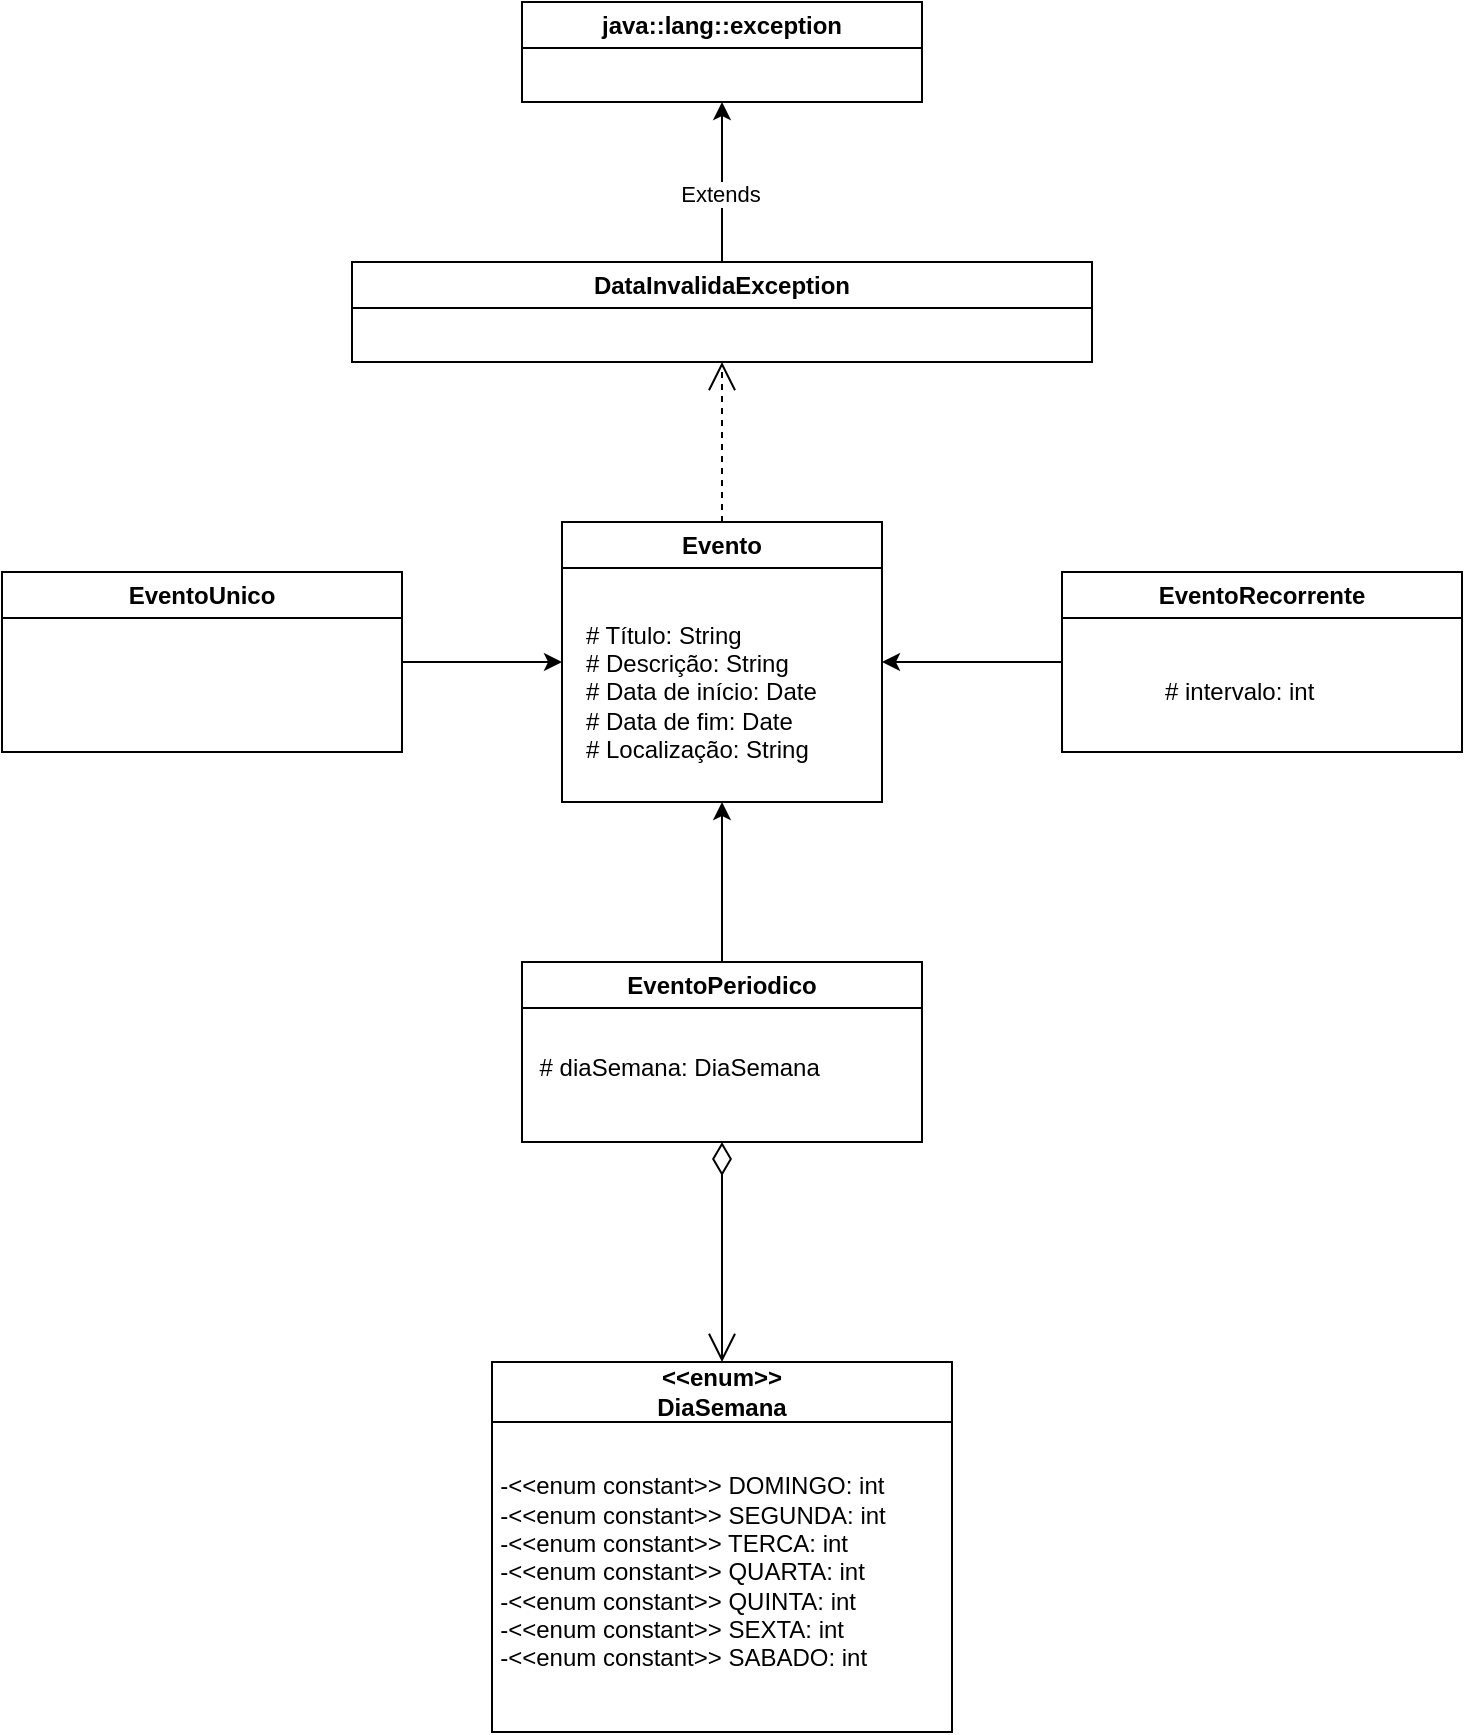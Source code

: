 <mxfile version="24.2.0" type="device">
  <diagram name="Página-1" id="6MDEO8nTmp8V8KfOkowU">
    <mxGraphModel dx="1195" dy="650" grid="1" gridSize="10" guides="1" tooltips="1" connect="1" arrows="1" fold="1" page="1" pageScale="1" pageWidth="827" pageHeight="1169" math="0" shadow="0">
      <root>
        <mxCell id="0" />
        <mxCell id="1" parent="0" />
        <mxCell id="NdLwJJGhYDe_GoTFKJ-q-1" value="Evento" style="swimlane;whiteSpace=wrap;html=1;" vertex="1" parent="1">
          <mxGeometry x="310" y="280" width="160" height="140" as="geometry" />
        </mxCell>
        <mxCell id="NdLwJJGhYDe_GoTFKJ-q-2" value="# Título: String&lt;br&gt;# Descrição: String&lt;br&gt;# Data de início: Date&lt;br&gt;# Data de fim: Date&lt;br&gt;# Localização: String" style="text;html=1;align=left;verticalAlign=middle;resizable=0;points=[];autosize=1;strokeColor=none;fillColor=none;" vertex="1" parent="NdLwJJGhYDe_GoTFKJ-q-1">
          <mxGeometry x="10" y="40" width="140" height="90" as="geometry" />
        </mxCell>
        <mxCell id="NdLwJJGhYDe_GoTFKJ-q-3" value="DataInvalidaException" style="swimlane;whiteSpace=wrap;html=1;" vertex="1" parent="1">
          <mxGeometry x="205" y="150" width="370" height="50" as="geometry" />
        </mxCell>
        <mxCell id="NdLwJJGhYDe_GoTFKJ-q-6" value="" style="endArrow=open;endSize=12;dashed=1;html=1;rounded=0;exitX=0.5;exitY=0;exitDx=0;exitDy=0;entryX=0.5;entryY=1;entryDx=0;entryDy=0;" edge="1" parent="1" source="NdLwJJGhYDe_GoTFKJ-q-1" target="NdLwJJGhYDe_GoTFKJ-q-3">
          <mxGeometry width="160" relative="1" as="geometry">
            <mxPoint x="330" y="300" as="sourcePoint" />
            <mxPoint x="400" y="200" as="targetPoint" />
          </mxGeometry>
        </mxCell>
        <mxCell id="NdLwJJGhYDe_GoTFKJ-q-7" value="java::lang::exception" style="swimlane;whiteSpace=wrap;html=1;" vertex="1" parent="1">
          <mxGeometry x="290" y="20" width="200" height="50" as="geometry" />
        </mxCell>
        <mxCell id="NdLwJJGhYDe_GoTFKJ-q-9" value="" style="endArrow=classic;html=1;rounded=0;entryX=0.5;entryY=1;entryDx=0;entryDy=0;exitX=0.5;exitY=0;exitDx=0;exitDy=0;" edge="1" parent="1" source="NdLwJJGhYDe_GoTFKJ-q-3" target="NdLwJJGhYDe_GoTFKJ-q-7">
          <mxGeometry width="50" height="50" relative="1" as="geometry">
            <mxPoint x="390" y="330" as="sourcePoint" />
            <mxPoint x="440" y="280" as="targetPoint" />
          </mxGeometry>
        </mxCell>
        <mxCell id="NdLwJJGhYDe_GoTFKJ-q-10" value="Extends" style="edgeLabel;html=1;align=center;verticalAlign=middle;resizable=0;points=[];" vertex="1" connectable="0" parent="NdLwJJGhYDe_GoTFKJ-q-9">
          <mxGeometry x="-0.15" y="1" relative="1" as="geometry">
            <mxPoint as="offset" />
          </mxGeometry>
        </mxCell>
        <mxCell id="NdLwJJGhYDe_GoTFKJ-q-11" value="&amp;lt;&amp;lt;enum&amp;gt;&amp;gt;&lt;div&gt;DiaSemana&lt;/div&gt;" style="swimlane;whiteSpace=wrap;html=1;startSize=30;" vertex="1" parent="1">
          <mxGeometry x="275" y="700" width="230" height="185" as="geometry" />
        </mxCell>
        <mxCell id="NdLwJJGhYDe_GoTFKJ-q-12" value="&lt;div style=&quot;text-align: left;&quot;&gt;&lt;span style=&quot;background-color: initial;&quot;&gt;-&amp;lt;&amp;lt;enum constant&amp;gt;&amp;gt; DOMINGO: int&lt;/span&gt;&lt;/div&gt;&lt;div style=&quot;text-align: left;&quot;&gt;-&amp;lt;&amp;lt;enum constant&amp;gt;&amp;gt; SEGUNDA: int&lt;br&gt;&lt;/div&gt;&lt;div style=&quot;text-align: left;&quot;&gt;-&amp;lt;&amp;lt;enum constant&amp;gt;&amp;gt; TERCA: int&lt;br&gt;&lt;/div&gt;&lt;div style=&quot;text-align: left;&quot;&gt;-&amp;lt;&amp;lt;enum constant&amp;gt;&amp;gt; QUARTA: int&lt;br&gt;&lt;/div&gt;&lt;div style=&quot;text-align: left;&quot;&gt;-&amp;lt;&amp;lt;enum constant&amp;gt;&amp;gt; QUINTA: int&lt;br&gt;&lt;/div&gt;&lt;div style=&quot;text-align: left;&quot;&gt;-&amp;lt;&amp;lt;enum constant&amp;gt;&amp;gt; SEXTA: int&lt;br&gt;&lt;/div&gt;&lt;div style=&quot;text-align: left;&quot;&gt;-&amp;lt;&amp;lt;enum constant&amp;gt;&amp;gt; SABADO: int&lt;br&gt;&lt;/div&gt;" style="text;html=1;align=center;verticalAlign=middle;resizable=0;points=[];autosize=1;strokeColor=none;fillColor=none;" vertex="1" parent="NdLwJJGhYDe_GoTFKJ-q-11">
          <mxGeometry x="-10" y="50" width="220" height="110" as="geometry" />
        </mxCell>
        <mxCell id="NdLwJJGhYDe_GoTFKJ-q-13" value="" style="endArrow=open;html=1;endSize=12;startArrow=diamondThin;startSize=14;startFill=0;edgeStyle=orthogonalEdgeStyle;align=left;verticalAlign=bottom;rounded=0;exitX=0.5;exitY=1;exitDx=0;exitDy=0;" edge="1" parent="1" source="NdLwJJGhYDe_GoTFKJ-q-15" target="NdLwJJGhYDe_GoTFKJ-q-11">
          <mxGeometry x="-1" y="3" relative="1" as="geometry">
            <mxPoint x="450" y="680" as="sourcePoint" />
            <mxPoint x="560" y="360" as="targetPoint" />
          </mxGeometry>
        </mxCell>
        <mxCell id="NdLwJJGhYDe_GoTFKJ-q-21" style="edgeStyle=orthogonalEdgeStyle;rounded=0;orthogonalLoop=1;jettySize=auto;html=1;entryX=0;entryY=0.5;entryDx=0;entryDy=0;" edge="1" parent="1" source="NdLwJJGhYDe_GoTFKJ-q-14" target="NdLwJJGhYDe_GoTFKJ-q-1">
          <mxGeometry relative="1" as="geometry" />
        </mxCell>
        <mxCell id="NdLwJJGhYDe_GoTFKJ-q-14" value="EventoUnico" style="swimlane;whiteSpace=wrap;html=1;" vertex="1" parent="1">
          <mxGeometry x="30" y="305" width="200" height="90" as="geometry" />
        </mxCell>
        <mxCell id="NdLwJJGhYDe_GoTFKJ-q-22" style="edgeStyle=orthogonalEdgeStyle;rounded=0;orthogonalLoop=1;jettySize=auto;html=1;" edge="1" parent="1" source="NdLwJJGhYDe_GoTFKJ-q-15">
          <mxGeometry relative="1" as="geometry">
            <mxPoint x="390" y="420" as="targetPoint" />
          </mxGeometry>
        </mxCell>
        <mxCell id="NdLwJJGhYDe_GoTFKJ-q-15" value="EventoPeriodico" style="swimlane;whiteSpace=wrap;html=1;" vertex="1" parent="1">
          <mxGeometry x="290" y="500" width="200" height="90" as="geometry" />
        </mxCell>
        <mxCell id="NdLwJJGhYDe_GoTFKJ-q-18" value="# diaSemana: DiaSemana&amp;nbsp;" style="text;html=1;align=center;verticalAlign=middle;resizable=0;points=[];autosize=1;strokeColor=none;fillColor=none;" vertex="1" parent="NdLwJJGhYDe_GoTFKJ-q-15">
          <mxGeometry x="-5" y="38" width="170" height="30" as="geometry" />
        </mxCell>
        <mxCell id="NdLwJJGhYDe_GoTFKJ-q-23" style="edgeStyle=orthogonalEdgeStyle;rounded=0;orthogonalLoop=1;jettySize=auto;html=1;" edge="1" parent="1" source="NdLwJJGhYDe_GoTFKJ-q-16">
          <mxGeometry relative="1" as="geometry">
            <mxPoint x="470" y="350" as="targetPoint" />
          </mxGeometry>
        </mxCell>
        <mxCell id="NdLwJJGhYDe_GoTFKJ-q-16" value="EventoRecorrente" style="swimlane;whiteSpace=wrap;html=1;" vertex="1" parent="1">
          <mxGeometry x="560" y="305" width="200" height="90" as="geometry" />
        </mxCell>
        <mxCell id="NdLwJJGhYDe_GoTFKJ-q-17" value="# intervalo: int&amp;nbsp;" style="text;html=1;align=center;verticalAlign=middle;resizable=0;points=[];autosize=1;strokeColor=none;fillColor=none;" vertex="1" parent="NdLwJJGhYDe_GoTFKJ-q-16">
          <mxGeometry x="40" y="45" width="100" height="30" as="geometry" />
        </mxCell>
      </root>
    </mxGraphModel>
  </diagram>
</mxfile>
